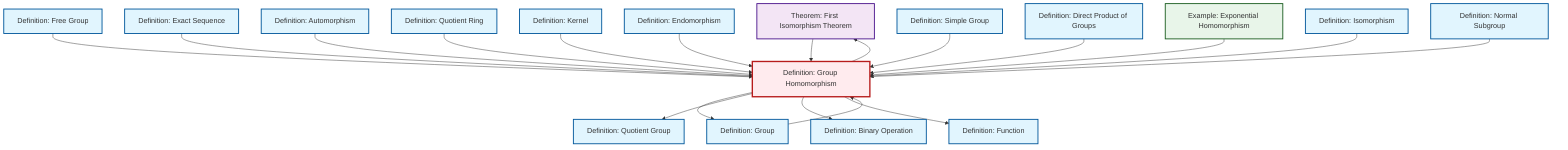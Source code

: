 graph TD
    classDef definition fill:#e1f5fe,stroke:#01579b,stroke-width:2px
    classDef theorem fill:#f3e5f5,stroke:#4a148c,stroke-width:2px
    classDef axiom fill:#fff3e0,stroke:#e65100,stroke-width:2px
    classDef example fill:#e8f5e9,stroke:#1b5e20,stroke-width:2px
    classDef current fill:#ffebee,stroke:#b71c1c,stroke-width:3px
    thm-first-isomorphism["Theorem: First Isomorphism Theorem"]:::theorem
    def-automorphism["Definition: Automorphism"]:::definition
    def-quotient-group["Definition: Quotient Group"]:::definition
    def-direct-product["Definition: Direct Product of Groups"]:::definition
    def-quotient-ring["Definition: Quotient Ring"]:::definition
    ex-exponential-homomorphism["Example: Exponential Homomorphism"]:::example
    def-homomorphism["Definition: Group Homomorphism"]:::definition
    def-kernel["Definition: Kernel"]:::definition
    def-group["Definition: Group"]:::definition
    def-isomorphism["Definition: Isomorphism"]:::definition
    def-binary-operation["Definition: Binary Operation"]:::definition
    def-function["Definition: Function"]:::definition
    def-endomorphism["Definition: Endomorphism"]:::definition
    def-exact-sequence["Definition: Exact Sequence"]:::definition
    def-normal-subgroup["Definition: Normal Subgroup"]:::definition
    def-simple-group["Definition: Simple Group"]:::definition
    def-free-group["Definition: Free Group"]:::definition
    def-homomorphism --> def-group
    def-homomorphism --> def-quotient-group
    def-free-group --> def-homomorphism
    thm-first-isomorphism --> def-homomorphism
    def-exact-sequence --> def-homomorphism
    def-homomorphism --> def-binary-operation
    def-automorphism --> def-homomorphism
    def-group --> def-homomorphism
    def-quotient-ring --> def-homomorphism
    def-kernel --> def-homomorphism
    def-homomorphism --> thm-first-isomorphism
    def-endomorphism --> def-homomorphism
    def-simple-group --> def-homomorphism
    def-homomorphism --> def-function
    def-direct-product --> def-homomorphism
    ex-exponential-homomorphism --> def-homomorphism
    def-isomorphism --> def-homomorphism
    def-normal-subgroup --> def-homomorphism
    class def-homomorphism current